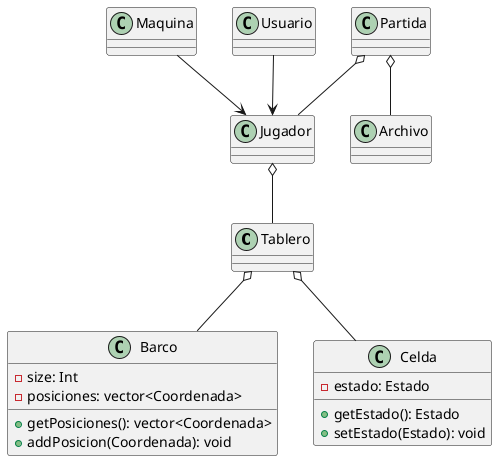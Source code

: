 @startuml


class Tablero {
}

class Jugador {
}

Jugador o-- Tablero

class Maquina {
}

class Usuario{
}

Maquina --> Jugador
Usuario --> Jugador

class Barco {
    - size: Int
    - posiciones: vector<Coordenada>
    + getPosiciones(): vector<Coordenada>
    + addPosicion(Coordenada): void
}

Tablero o-- Barco

' Casillero=Coordenada=Celda
class Celda{
    - estado: Estado
    + getEstado(): Estado
    + setEstado(Estado): void
}

Tablero o-- Celda

class Partida{
}

Partida o-- Jugador

class Archivo{
}

Partida o-- Archivo

@enduml